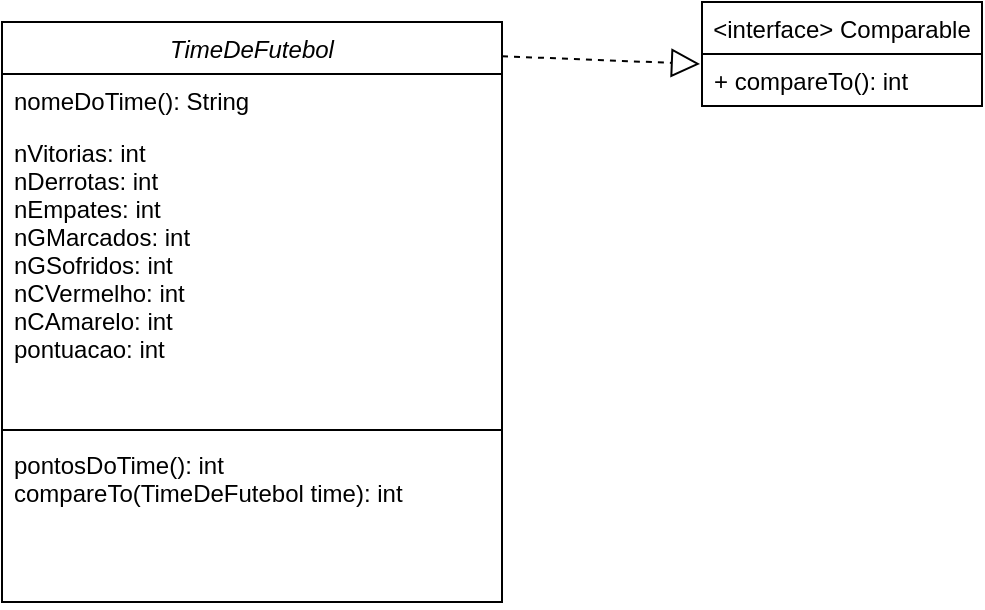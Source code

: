 <mxfile>
    <diagram id="C5RBs43oDa-KdzZeNtuy" name="Page-1">
        <mxGraphModel dx="1598" dy="634" grid="1" gridSize="10" guides="1" tooltips="1" connect="1" arrows="1" fold="1" page="1" pageScale="1" pageWidth="827" pageHeight="1169" math="0" shadow="0">
            <root>
                <mxCell id="WIyWlLk6GJQsqaUBKTNV-0"/>
                <mxCell id="WIyWlLk6GJQsqaUBKTNV-1" parent="WIyWlLk6GJQsqaUBKTNV-0"/>
                <mxCell id="zkfFHV4jXpPFQw0GAbJ--0" value="TimeDeFutebol" style="swimlane;fontStyle=2;align=center;verticalAlign=top;childLayout=stackLayout;horizontal=1;startSize=26;horizontalStack=0;resizeParent=1;resizeLast=0;collapsible=1;marginBottom=0;rounded=0;shadow=0;strokeWidth=1;" parent="WIyWlLk6GJQsqaUBKTNV-1" vertex="1">
                    <mxGeometry x="130" y="90" width="250" height="290" as="geometry">
                        <mxRectangle x="230" y="140" width="160" height="26" as="alternateBounds"/>
                    </mxGeometry>
                </mxCell>
                <mxCell id="zkfFHV4jXpPFQw0GAbJ--1" value="nomeDoTime(): String" style="text;align=left;verticalAlign=top;spacingLeft=4;spacingRight=4;overflow=hidden;rotatable=0;points=[[0,0.5],[1,0.5]];portConstraint=eastwest;" parent="zkfFHV4jXpPFQw0GAbJ--0" vertex="1">
                    <mxGeometry y="26" width="250" height="26" as="geometry"/>
                </mxCell>
                <mxCell id="zkfFHV4jXpPFQw0GAbJ--2" value="nVitorias: int&#10;nDerrotas: int&#10;nEmpates: int&#10;nGMarcados: int&#10;nGSofridos: int&#10;nCVermelho: int&#10;nCAmarelo: int&#10;pontuacao: int" style="text;align=left;verticalAlign=top;spacingLeft=4;spacingRight=4;overflow=hidden;rotatable=0;points=[[0,0.5],[1,0.5]];portConstraint=eastwest;rounded=0;shadow=0;html=0;" parent="zkfFHV4jXpPFQw0GAbJ--0" vertex="1">
                    <mxGeometry y="52" width="250" height="148" as="geometry"/>
                </mxCell>
                <mxCell id="zkfFHV4jXpPFQw0GAbJ--4" value="" style="line;html=1;strokeWidth=1;align=left;verticalAlign=middle;spacingTop=-1;spacingLeft=3;spacingRight=3;rotatable=0;labelPosition=right;points=[];portConstraint=eastwest;" parent="zkfFHV4jXpPFQw0GAbJ--0" vertex="1">
                    <mxGeometry y="200" width="250" height="8" as="geometry"/>
                </mxCell>
                <mxCell id="zkfFHV4jXpPFQw0GAbJ--5" value="pontosDoTime(): int&#10;compareTo(TimeDeFutebol time): int" style="text;align=left;verticalAlign=top;spacingLeft=4;spacingRight=4;overflow=hidden;rotatable=0;points=[[0,0.5],[1,0.5]];portConstraint=eastwest;" parent="zkfFHV4jXpPFQw0GAbJ--0" vertex="1">
                    <mxGeometry y="208" width="250" height="82" as="geometry"/>
                </mxCell>
                <mxCell id="giNMPSmUbre9UsTI9r2q-0" value="&lt;interface&gt; Comparable" style="swimlane;fontStyle=0;childLayout=stackLayout;horizontal=1;startSize=26;fillColor=none;horizontalStack=0;resizeParent=1;resizeParentMax=0;resizeLast=0;collapsible=1;marginBottom=0;" parent="WIyWlLk6GJQsqaUBKTNV-1" vertex="1">
                    <mxGeometry x="480" y="80" width="140" height="52" as="geometry"/>
                </mxCell>
                <mxCell id="giNMPSmUbre9UsTI9r2q-3" value="+ compareTo(): int" style="text;strokeColor=none;fillColor=none;align=left;verticalAlign=top;spacingLeft=4;spacingRight=4;overflow=hidden;rotatable=0;points=[[0,0.5],[1,0.5]];portConstraint=eastwest;" parent="giNMPSmUbre9UsTI9r2q-0" vertex="1">
                    <mxGeometry y="26" width="140" height="26" as="geometry"/>
                </mxCell>
                <mxCell id="giNMPSmUbre9UsTI9r2q-4" value="" style="endArrow=block;dashed=1;endFill=0;endSize=12;html=1;rounded=0;entryX=-0.007;entryY=0.192;entryDx=0;entryDy=0;entryPerimeter=0;exitX=1;exitY=0.059;exitDx=0;exitDy=0;exitPerimeter=0;" parent="WIyWlLk6GJQsqaUBKTNV-1" source="zkfFHV4jXpPFQw0GAbJ--0" target="giNMPSmUbre9UsTI9r2q-3" edge="1">
                    <mxGeometry width="160" relative="1" as="geometry">
                        <mxPoint x="334" y="140" as="sourcePoint"/>
                        <mxPoint x="494" y="140" as="targetPoint"/>
                    </mxGeometry>
                </mxCell>
            </root>
        </mxGraphModel>
    </diagram>
</mxfile>